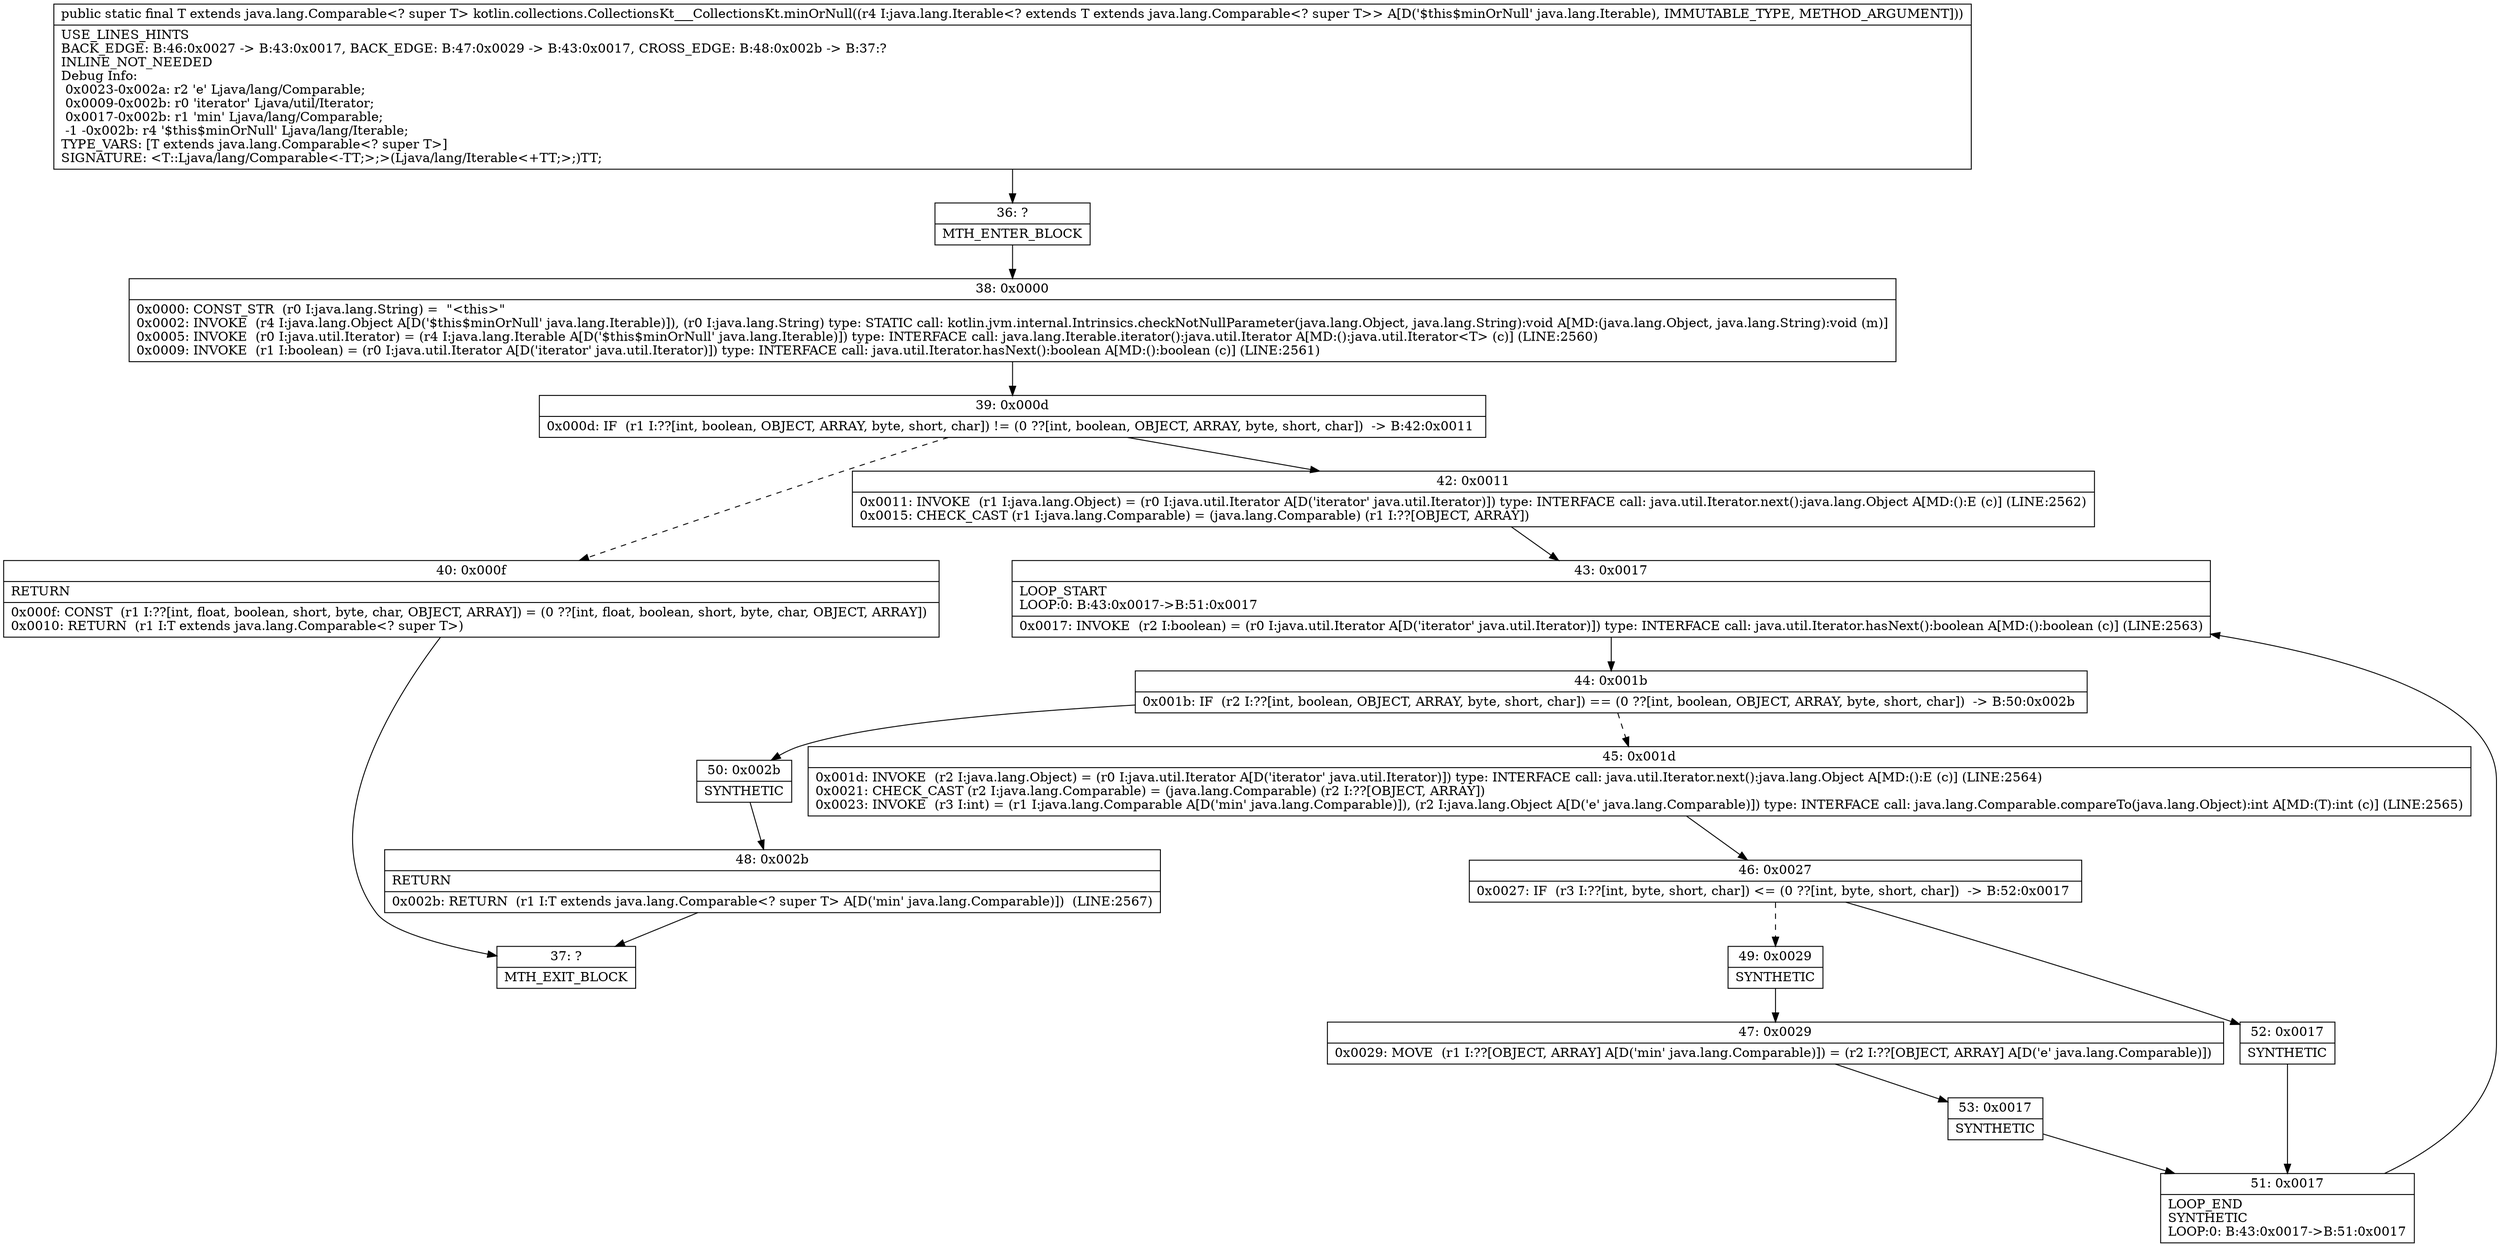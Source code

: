 digraph "CFG forkotlin.collections.CollectionsKt___CollectionsKt.minOrNull(Ljava\/lang\/Iterable;)Ljava\/lang\/Comparable;" {
Node_36 [shape=record,label="{36\:\ ?|MTH_ENTER_BLOCK\l}"];
Node_38 [shape=record,label="{38\:\ 0x0000|0x0000: CONST_STR  (r0 I:java.lang.String) =  \"\<this\>\" \l0x0002: INVOKE  (r4 I:java.lang.Object A[D('$this$minOrNull' java.lang.Iterable)]), (r0 I:java.lang.String) type: STATIC call: kotlin.jvm.internal.Intrinsics.checkNotNullParameter(java.lang.Object, java.lang.String):void A[MD:(java.lang.Object, java.lang.String):void (m)]\l0x0005: INVOKE  (r0 I:java.util.Iterator) = (r4 I:java.lang.Iterable A[D('$this$minOrNull' java.lang.Iterable)]) type: INTERFACE call: java.lang.Iterable.iterator():java.util.Iterator A[MD:():java.util.Iterator\<T\> (c)] (LINE:2560)\l0x0009: INVOKE  (r1 I:boolean) = (r0 I:java.util.Iterator A[D('iterator' java.util.Iterator)]) type: INTERFACE call: java.util.Iterator.hasNext():boolean A[MD:():boolean (c)] (LINE:2561)\l}"];
Node_39 [shape=record,label="{39\:\ 0x000d|0x000d: IF  (r1 I:??[int, boolean, OBJECT, ARRAY, byte, short, char]) != (0 ??[int, boolean, OBJECT, ARRAY, byte, short, char])  \-\> B:42:0x0011 \l}"];
Node_40 [shape=record,label="{40\:\ 0x000f|RETURN\l|0x000f: CONST  (r1 I:??[int, float, boolean, short, byte, char, OBJECT, ARRAY]) = (0 ??[int, float, boolean, short, byte, char, OBJECT, ARRAY]) \l0x0010: RETURN  (r1 I:T extends java.lang.Comparable\<? super T\>) \l}"];
Node_37 [shape=record,label="{37\:\ ?|MTH_EXIT_BLOCK\l}"];
Node_42 [shape=record,label="{42\:\ 0x0011|0x0011: INVOKE  (r1 I:java.lang.Object) = (r0 I:java.util.Iterator A[D('iterator' java.util.Iterator)]) type: INTERFACE call: java.util.Iterator.next():java.lang.Object A[MD:():E (c)] (LINE:2562)\l0x0015: CHECK_CAST (r1 I:java.lang.Comparable) = (java.lang.Comparable) (r1 I:??[OBJECT, ARRAY]) \l}"];
Node_43 [shape=record,label="{43\:\ 0x0017|LOOP_START\lLOOP:0: B:43:0x0017\-\>B:51:0x0017\l|0x0017: INVOKE  (r2 I:boolean) = (r0 I:java.util.Iterator A[D('iterator' java.util.Iterator)]) type: INTERFACE call: java.util.Iterator.hasNext():boolean A[MD:():boolean (c)] (LINE:2563)\l}"];
Node_44 [shape=record,label="{44\:\ 0x001b|0x001b: IF  (r2 I:??[int, boolean, OBJECT, ARRAY, byte, short, char]) == (0 ??[int, boolean, OBJECT, ARRAY, byte, short, char])  \-\> B:50:0x002b \l}"];
Node_45 [shape=record,label="{45\:\ 0x001d|0x001d: INVOKE  (r2 I:java.lang.Object) = (r0 I:java.util.Iterator A[D('iterator' java.util.Iterator)]) type: INTERFACE call: java.util.Iterator.next():java.lang.Object A[MD:():E (c)] (LINE:2564)\l0x0021: CHECK_CAST (r2 I:java.lang.Comparable) = (java.lang.Comparable) (r2 I:??[OBJECT, ARRAY]) \l0x0023: INVOKE  (r3 I:int) = (r1 I:java.lang.Comparable A[D('min' java.lang.Comparable)]), (r2 I:java.lang.Object A[D('e' java.lang.Comparable)]) type: INTERFACE call: java.lang.Comparable.compareTo(java.lang.Object):int A[MD:(T):int (c)] (LINE:2565)\l}"];
Node_46 [shape=record,label="{46\:\ 0x0027|0x0027: IF  (r3 I:??[int, byte, short, char]) \<= (0 ??[int, byte, short, char])  \-\> B:52:0x0017 \l}"];
Node_49 [shape=record,label="{49\:\ 0x0029|SYNTHETIC\l}"];
Node_47 [shape=record,label="{47\:\ 0x0029|0x0029: MOVE  (r1 I:??[OBJECT, ARRAY] A[D('min' java.lang.Comparable)]) = (r2 I:??[OBJECT, ARRAY] A[D('e' java.lang.Comparable)]) \l}"];
Node_53 [shape=record,label="{53\:\ 0x0017|SYNTHETIC\l}"];
Node_51 [shape=record,label="{51\:\ 0x0017|LOOP_END\lSYNTHETIC\lLOOP:0: B:43:0x0017\-\>B:51:0x0017\l}"];
Node_52 [shape=record,label="{52\:\ 0x0017|SYNTHETIC\l}"];
Node_50 [shape=record,label="{50\:\ 0x002b|SYNTHETIC\l}"];
Node_48 [shape=record,label="{48\:\ 0x002b|RETURN\l|0x002b: RETURN  (r1 I:T extends java.lang.Comparable\<? super T\> A[D('min' java.lang.Comparable)])  (LINE:2567)\l}"];
MethodNode[shape=record,label="{public static final T extends java.lang.Comparable\<? super T\> kotlin.collections.CollectionsKt___CollectionsKt.minOrNull((r4 I:java.lang.Iterable\<? extends T extends java.lang.Comparable\<? super T\>\> A[D('$this$minOrNull' java.lang.Iterable), IMMUTABLE_TYPE, METHOD_ARGUMENT]))  | USE_LINES_HINTS\lBACK_EDGE: B:46:0x0027 \-\> B:43:0x0017, BACK_EDGE: B:47:0x0029 \-\> B:43:0x0017, CROSS_EDGE: B:48:0x002b \-\> B:37:?\lINLINE_NOT_NEEDED\lDebug Info:\l  0x0023\-0x002a: r2 'e' Ljava\/lang\/Comparable;\l  0x0009\-0x002b: r0 'iterator' Ljava\/util\/Iterator;\l  0x0017\-0x002b: r1 'min' Ljava\/lang\/Comparable;\l  \-1 \-0x002b: r4 '$this$minOrNull' Ljava\/lang\/Iterable;\lTYPE_VARS: [T extends java.lang.Comparable\<? super T\>]\lSIGNATURE: \<T::Ljava\/lang\/Comparable\<\-TT;\>;\>(Ljava\/lang\/Iterable\<+TT;\>;)TT;\l}"];
MethodNode -> Node_36;Node_36 -> Node_38;
Node_38 -> Node_39;
Node_39 -> Node_40[style=dashed];
Node_39 -> Node_42;
Node_40 -> Node_37;
Node_42 -> Node_43;
Node_43 -> Node_44;
Node_44 -> Node_45[style=dashed];
Node_44 -> Node_50;
Node_45 -> Node_46;
Node_46 -> Node_49[style=dashed];
Node_46 -> Node_52;
Node_49 -> Node_47;
Node_47 -> Node_53;
Node_53 -> Node_51;
Node_51 -> Node_43;
Node_52 -> Node_51;
Node_50 -> Node_48;
Node_48 -> Node_37;
}

